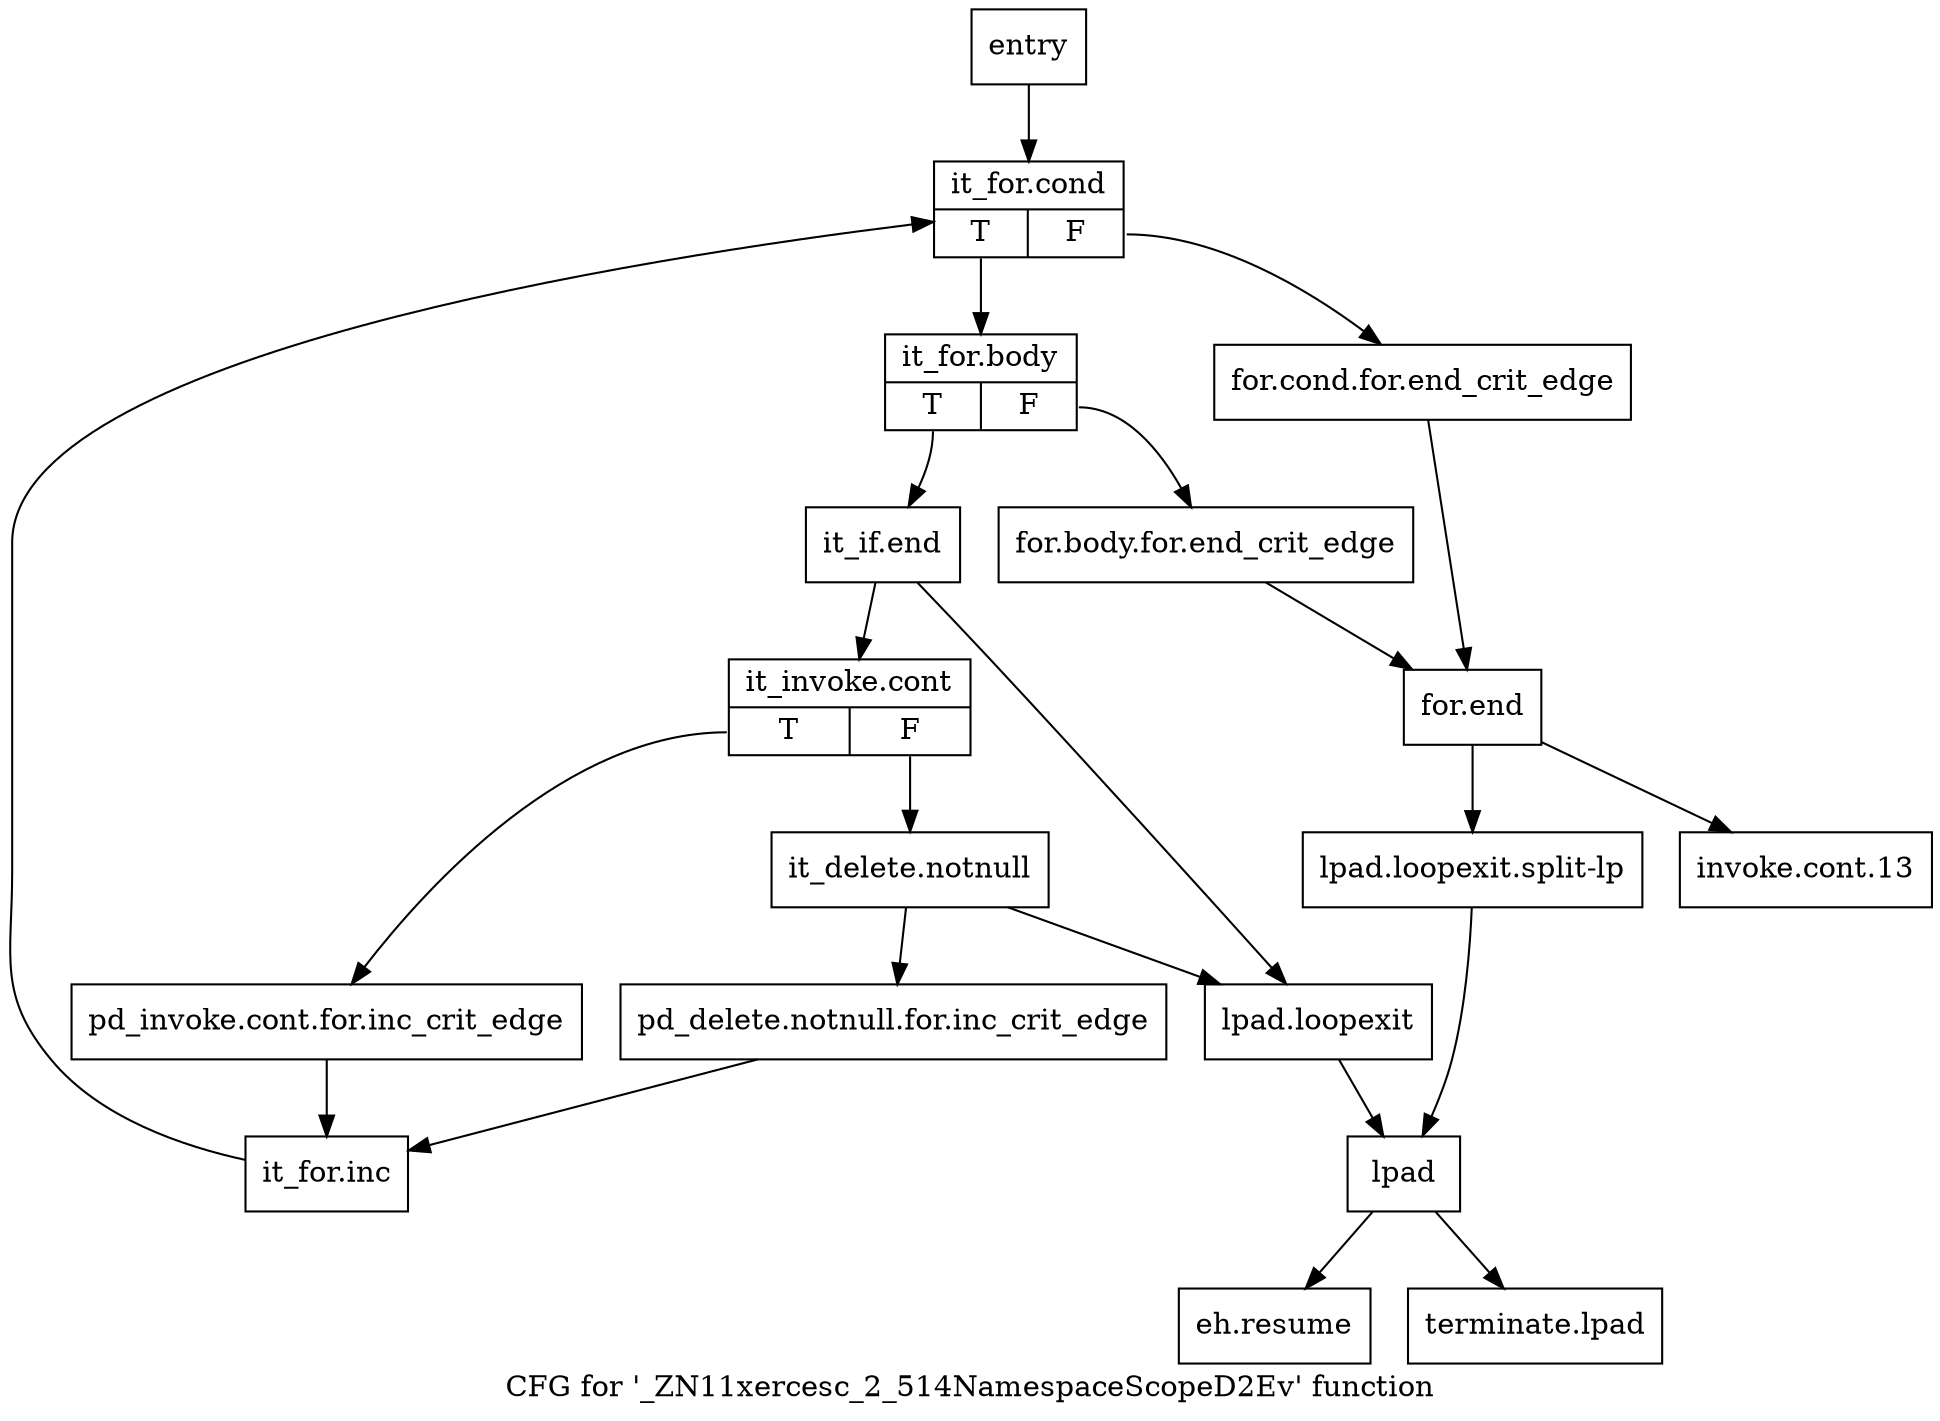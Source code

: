 digraph "CFG for '_ZN11xercesc_2_514NamespaceScopeD2Ev' function" {
	label="CFG for '_ZN11xercesc_2_514NamespaceScopeD2Ev' function";

	Node0x3b28dd0 [shape=record,label="{entry}"];
	Node0x3b28dd0 -> Node0x3b29270;
	Node0x3b29270 [shape=record,label="{it_for.cond|{<s0>T|<s1>F}}"];
	Node0x3b29270:s0 -> Node0x3b29310;
	Node0x3b29270:s1 -> Node0x3b292c0;
	Node0x3b292c0 [shape=record,label="{for.cond.for.end_crit_edge}"];
	Node0x3b292c0 -> Node0x3b29680;
	Node0x3b29310 [shape=record,label="{it_for.body|{<s0>T|<s1>F}}"];
	Node0x3b29310:s0 -> Node0x3b293b0;
	Node0x3b29310:s1 -> Node0x3b29360;
	Node0x3b29360 [shape=record,label="{for.body.for.end_crit_edge}"];
	Node0x3b29360 -> Node0x3b29680;
	Node0x3b293b0 [shape=record,label="{it_if.end}"];
	Node0x3b293b0 -> Node0x3b29400;
	Node0x3b293b0 -> Node0x3b29590;
	Node0x3b29400 [shape=record,label="{it_invoke.cont|{<s0>T|<s1>F}}"];
	Node0x3b29400:s0 -> Node0x3b29450;
	Node0x3b29400:s1 -> Node0x3b294a0;
	Node0x3b29450 [shape=record,label="{pd_invoke.cont.for.inc_crit_edge}"];
	Node0x3b29450 -> Node0x3b29540;
	Node0x3b294a0 [shape=record,label="{it_delete.notnull}"];
	Node0x3b294a0 -> Node0x3b294f0;
	Node0x3b294a0 -> Node0x3b29590;
	Node0x3b294f0 [shape=record,label="{pd_delete.notnull.for.inc_crit_edge}"];
	Node0x3b294f0 -> Node0x3b29540;
	Node0x3b29540 [shape=record,label="{it_for.inc}"];
	Node0x3b29540 -> Node0x3b29270;
	Node0x3b29590 [shape=record,label="{lpad.loopexit}"];
	Node0x3b29590 -> Node0x3b29630;
	Node0x3b295e0 [shape=record,label="{lpad.loopexit.split-lp}"];
	Node0x3b295e0 -> Node0x3b29630;
	Node0x3b29630 [shape=record,label="{lpad}"];
	Node0x3b29630 -> Node0x3b29720;
	Node0x3b29630 -> Node0x3b29770;
	Node0x3b29680 [shape=record,label="{for.end}"];
	Node0x3b29680 -> Node0x3b296d0;
	Node0x3b29680 -> Node0x3b295e0;
	Node0x3b296d0 [shape=record,label="{invoke.cont.13}"];
	Node0x3b29720 [shape=record,label="{eh.resume}"];
	Node0x3b29770 [shape=record,label="{terminate.lpad}"];
}
